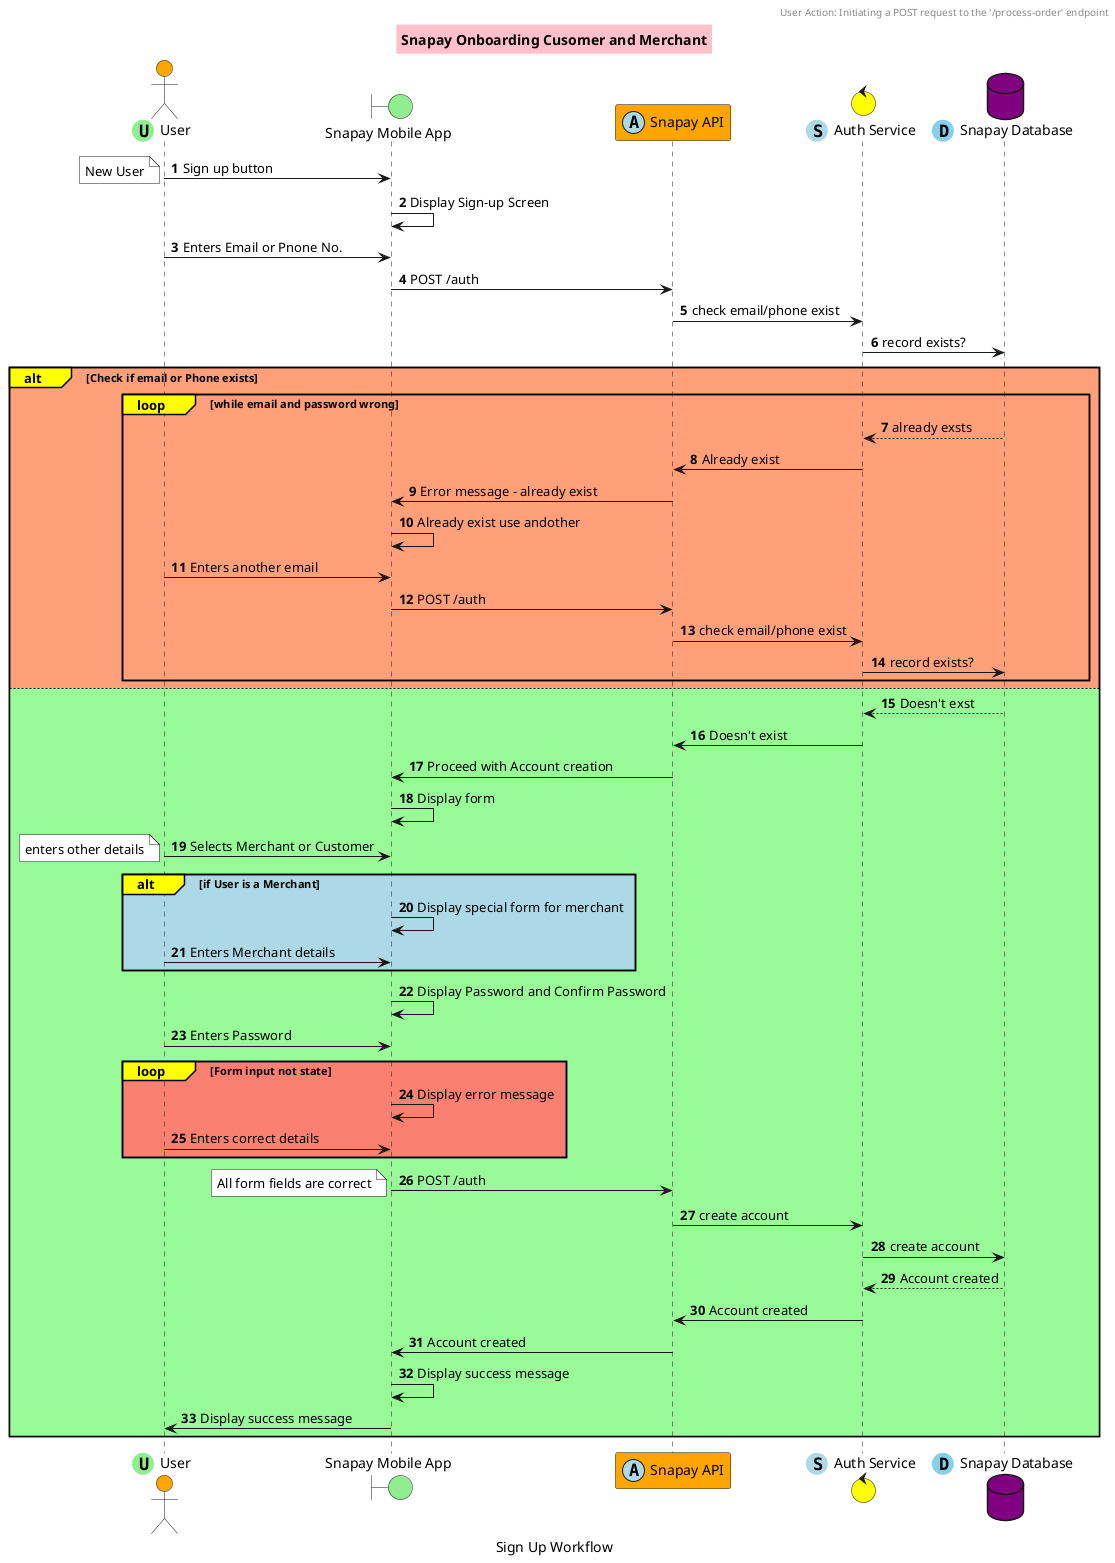 @startuml Onboarding

autonumber

title Snapay Onboarding Cusomer and Merchant

header
    User Action: Initiating a POST request to the '/process-order' endpoint
endheader

caption Sign Up Workflow


skinparam NoteBackgroundColor #White
skinparam TitleBackgroundColor #Pink
skinparam ParticipantBackgroundColor #Orange
skinparam ActorBackgroundColor #Orange
skinparam DatabaseBackgroundColor #Purple
skinparam BoundaryBackgroundColor #LightGreen
skinparam ControlBackgroundColor #Yellow

actor User <<(U, LightGreen)>>
boundary "Snapay Mobile App" as UI
participant "Snapay API" as API <<(A, LightBlue)>>
control "Auth Service" as AuthService <<(S, LightBlue)>>
database "Snapay Database" as Database <<(D, SkyBlue)>>

User -> UI : Sign up button
note left : New User
UI -> UI  : Display Sign-up Screen
User -> UI : Enters Email or Pnone No.
UI -> API : POST /auth
API -> AuthService: check email/phone exist
AuthService -> Database: record exists?
    alt#Yellow #LightSalmon Check if email or Phone exists
        loop#Yellow  while email and password wrong
            Database --> AuthService: already exsts
            AuthService -> API : Already exist
            API -> UI : Error message - already exist
            UI ->  UI : Already exist use andother
            User -> UI : Enters another email
            UI -> API : POST /auth
            API -> AuthService: check email/phone exist
            AuthService -> Database: record exists?
        end
    else #PaleGreen
        Database --> AuthService: Doesn't exst
        AuthService -> API : Doesn't exist
        API -> UI : Proceed with Account creation
        UI ->  UI : Display form
        User -> UI : Selects Merchant or Customer
        note left : enters other details
        alt#Yellow #Lightblue if User is a Merchant
            UI -> UI : Display special form for merchant
            User -> UI : Enters Merchant details
        end
        UI -> UI : Display Password and Confirm Password
        User -> UI : Enters Password
        
        loop#Yellow #Salmon Form input not state 
            UI -> UI : Display error message
            User -> UI : Enters correct details
        end
        UI -> API : POST /auth
        note left : All form fields are correct
        API -> AuthService: create account
        AuthService -> Database: create account
        Database --> AuthService: Account created
        AuthService -> API : Account created
        API -> UI : Account created
        UI -> UI : Display success message
        UI -> User : Display success message
    end

@enduml
